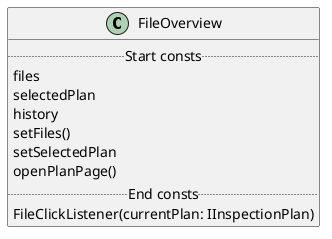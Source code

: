 @startuml
'https://plantuml.com/class-diagram

class FileOverview {
  .. Start consts ..
  files
  selectedPlan
  history
  setFiles()
  setSelectedPlan
  openPlanPage()
  .. End consts ..
  FileClickListener(currentPlan: IInspectionPlan)
}

@enduml
components
